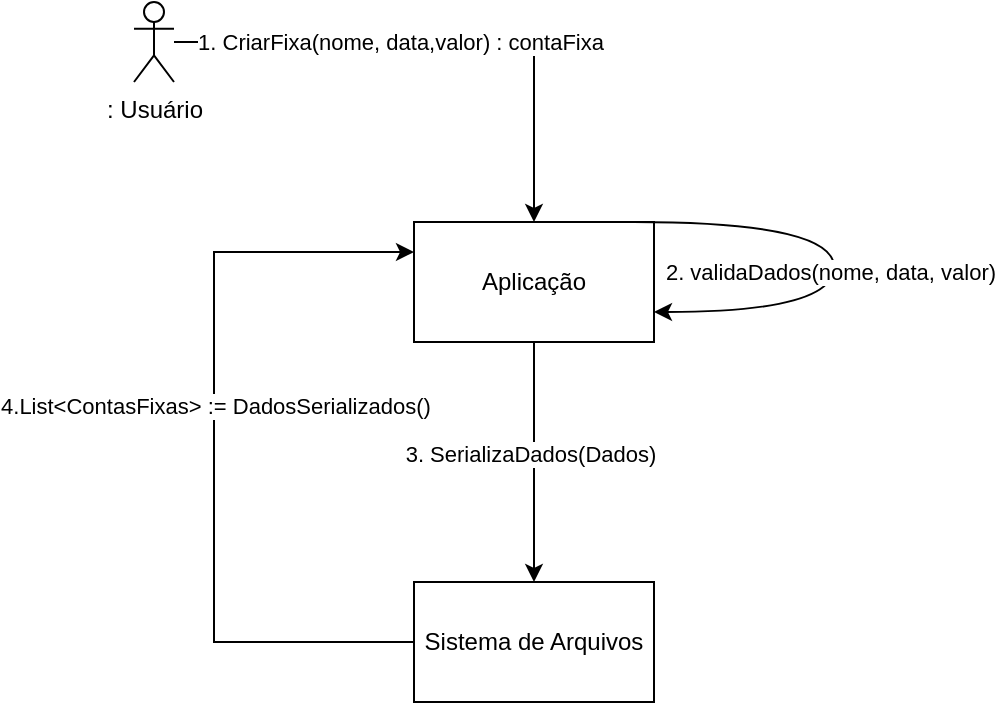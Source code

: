 <mxfile version="27.1.6">
  <diagram name="Página-1" id="XF_x5VQFjoxOcxVBYQ8s">
    <mxGraphModel dx="1124" dy="658" grid="1" gridSize="10" guides="1" tooltips="1" connect="1" arrows="1" fold="1" page="1" pageScale="1" pageWidth="827" pageHeight="1169" math="0" shadow="0">
      <root>
        <mxCell id="0" />
        <mxCell id="1" parent="0" />
        <mxCell id="ogCy5rqe2NbMHl-ZJSUs-8" style="edgeStyle=orthogonalEdgeStyle;rounded=0;orthogonalLoop=1;jettySize=auto;html=1;" edge="1" parent="1" source="ogCy5rqe2NbMHl-ZJSUs-1" target="ogCy5rqe2NbMHl-ZJSUs-6">
          <mxGeometry relative="1" as="geometry" />
        </mxCell>
        <mxCell id="ogCy5rqe2NbMHl-ZJSUs-10" value="1. CriarFixa(nome, data,valor) : contaFixa" style="edgeLabel;html=1;align=center;verticalAlign=middle;resizable=0;points=[];" vertex="1" connectable="0" parent="ogCy5rqe2NbMHl-ZJSUs-8">
          <mxGeometry x="-0.162" relative="1" as="geometry">
            <mxPoint as="offset" />
          </mxGeometry>
        </mxCell>
        <mxCell id="ogCy5rqe2NbMHl-ZJSUs-1" value="&lt;div&gt;: Usuário&lt;/div&gt;" style="shape=umlActor;verticalLabelPosition=bottom;verticalAlign=top;html=1;outlineConnect=0;" vertex="1" parent="1">
          <mxGeometry x="280" y="140" width="20" height="40" as="geometry" />
        </mxCell>
        <mxCell id="ogCy5rqe2NbMHl-ZJSUs-9" style="edgeStyle=orthogonalEdgeStyle;rounded=0;orthogonalLoop=1;jettySize=auto;html=1;" edge="1" parent="1" source="ogCy5rqe2NbMHl-ZJSUs-6" target="ogCy5rqe2NbMHl-ZJSUs-7">
          <mxGeometry relative="1" as="geometry" />
        </mxCell>
        <mxCell id="ogCy5rqe2NbMHl-ZJSUs-15" value="3. SerializaDados(Dados)" style="edgeLabel;html=1;align=center;verticalAlign=middle;resizable=0;points=[];" vertex="1" connectable="0" parent="ogCy5rqe2NbMHl-ZJSUs-9">
          <mxGeometry x="-0.078" y="-2" relative="1" as="geometry">
            <mxPoint as="offset" />
          </mxGeometry>
        </mxCell>
        <mxCell id="ogCy5rqe2NbMHl-ZJSUs-6" value="Aplicação" style="rounded=0;whiteSpace=wrap;html=1;" vertex="1" parent="1">
          <mxGeometry x="420" y="250" width="120" height="60" as="geometry" />
        </mxCell>
        <mxCell id="ogCy5rqe2NbMHl-ZJSUs-17" style="edgeStyle=elbowEdgeStyle;rounded=0;orthogonalLoop=1;jettySize=auto;html=1;elbow=vertical;entryX=0;entryY=0.25;entryDx=0;entryDy=0;" edge="1" parent="1" source="ogCy5rqe2NbMHl-ZJSUs-7" target="ogCy5rqe2NbMHl-ZJSUs-6">
          <mxGeometry relative="1" as="geometry">
            <mxPoint x="220" y="310" as="targetPoint" />
            <Array as="points">
              <mxPoint x="320" y="460" />
            </Array>
          </mxGeometry>
        </mxCell>
        <mxCell id="ogCy5rqe2NbMHl-ZJSUs-18" value="4.List&amp;lt;ContasFixas&amp;gt; := DadosSerializados()&amp;nbsp;" style="edgeLabel;html=1;align=center;verticalAlign=middle;resizable=0;points=[];" vertex="1" connectable="0" parent="ogCy5rqe2NbMHl-ZJSUs-17">
          <mxGeometry x="0.107" y="-2" relative="1" as="geometry">
            <mxPoint as="offset" />
          </mxGeometry>
        </mxCell>
        <mxCell id="ogCy5rqe2NbMHl-ZJSUs-7" value="Sistema de Arquivos" style="rounded=0;whiteSpace=wrap;html=1;" vertex="1" parent="1">
          <mxGeometry x="420" y="430" width="120" height="60" as="geometry" />
        </mxCell>
        <mxCell id="ogCy5rqe2NbMHl-ZJSUs-13" value="" style="endArrow=classic;html=1;rounded=0;edgeStyle=orthogonalEdgeStyle;curved=1;entryX=1;entryY=0.75;entryDx=0;entryDy=0;" edge="1" parent="1" target="ogCy5rqe2NbMHl-ZJSUs-6">
          <mxGeometry width="50" height="50" relative="1" as="geometry">
            <mxPoint x="530" y="250" as="sourcePoint" />
            <mxPoint x="640" y="250" as="targetPoint" />
            <Array as="points">
              <mxPoint x="630" y="250" />
              <mxPoint x="630" y="295" />
            </Array>
          </mxGeometry>
        </mxCell>
        <mxCell id="ogCy5rqe2NbMHl-ZJSUs-14" value="2. validaDados(nome, data, valor)" style="edgeLabel;html=1;align=center;verticalAlign=middle;resizable=0;points=[];" vertex="1" connectable="0" parent="ogCy5rqe2NbMHl-ZJSUs-13">
          <mxGeometry x="0.058" y="-2" relative="1" as="geometry">
            <mxPoint as="offset" />
          </mxGeometry>
        </mxCell>
      </root>
    </mxGraphModel>
  </diagram>
</mxfile>
